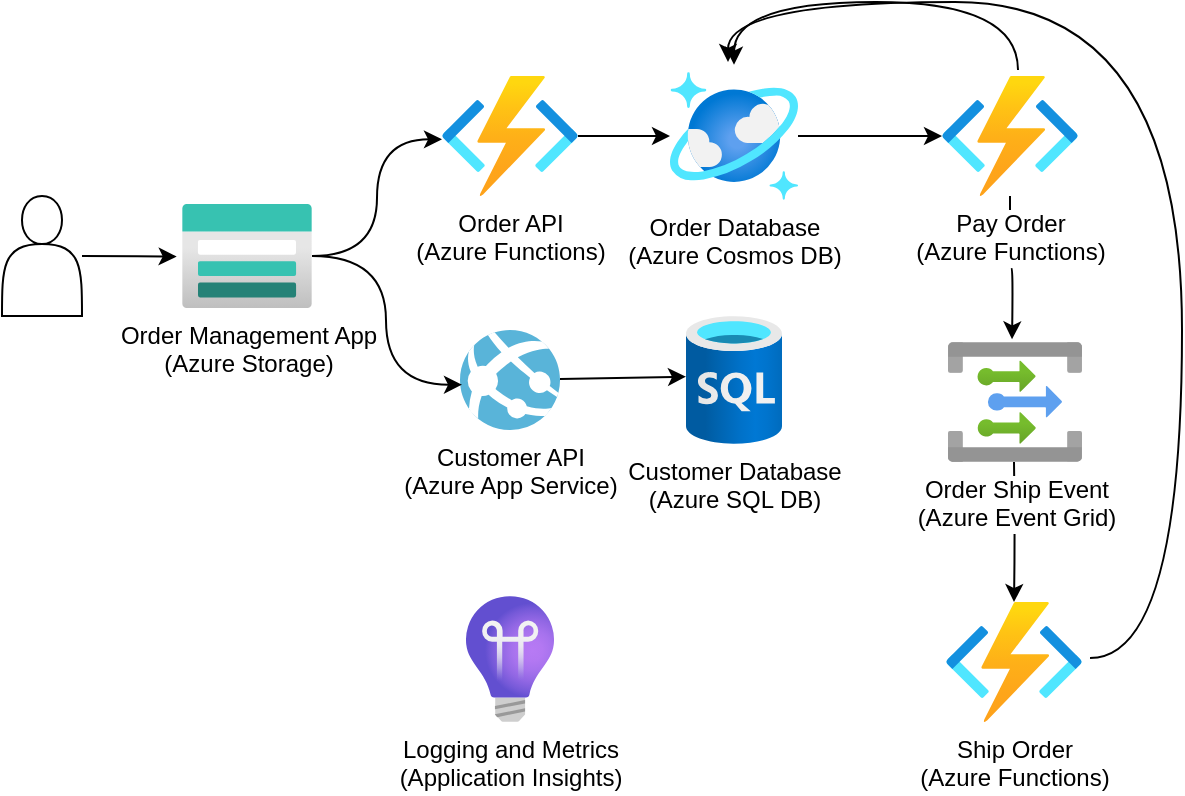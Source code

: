 <mxfile>
    <diagram id="Pct7ndDNtFHMMzXg30rl" name="Logical Architecture">
        <mxGraphModel dx="1714" dy="1069" grid="1" gridSize="10" guides="1" tooltips="1" connect="1" arrows="1" fold="1" page="1" pageScale="1" pageWidth="850" pageHeight="1100" math="0" shadow="0">
            <root>
                <mxCell id="0"/>
                <mxCell id="1" parent="0"/>
                <mxCell id="6" style="edgeStyle=none;html=1;entryX=0;entryY=0.474;entryDx=0;entryDy=0;entryPerimeter=0;" parent="1" source="2" target="7" edge="1">
                    <mxGeometry relative="1" as="geometry">
                        <mxPoint x="300.65" y="239.65" as="targetPoint"/>
                    </mxGeometry>
                </mxCell>
                <mxCell id="2" value="Customer API&lt;br&gt;(Azure App Service)" style="sketch=0;aspect=fixed;html=1;points=[];align=center;image;fontSize=12;image=img/lib/mscae/App_Services.svg;" parent="1" vertex="1">
                    <mxGeometry x="309" y="354" width="50" height="50" as="geometry"/>
                </mxCell>
                <mxCell id="34" style="edgeStyle=orthogonalEdgeStyle;curved=1;html=1;entryX=-0.041;entryY=0.506;entryDx=0;entryDy=0;entryPerimeter=0;" parent="1" source="3" target="30" edge="1">
                    <mxGeometry relative="1" as="geometry"/>
                </mxCell>
                <mxCell id="3" value="" style="shape=actor;whiteSpace=wrap;html=1;" parent="1" vertex="1">
                    <mxGeometry x="80" y="287" width="40" height="60" as="geometry"/>
                </mxCell>
                <mxCell id="7" value="Customer Database&lt;br&gt;(Azure SQL DB)" style="aspect=fixed;html=1;points=[];align=center;image;fontSize=12;image=img/lib/azure2/databases/SQL_Database.svg;" parent="1" vertex="1">
                    <mxGeometry x="422" y="347" width="48" height="64" as="geometry"/>
                </mxCell>
                <mxCell id="12" style="edgeStyle=none;html=1;" parent="1" source="9" target="11" edge="1">
                    <mxGeometry relative="1" as="geometry">
                        <mxPoint x="414" y="257" as="targetPoint"/>
                    </mxGeometry>
                </mxCell>
                <mxCell id="9" value="Order API&lt;br&gt;(Azure Functions)" style="aspect=fixed;html=1;points=[];align=center;image;fontSize=12;image=img/lib/azure2/compute/Function_Apps.svg;" parent="1" vertex="1">
                    <mxGeometry x="300" y="227" width="68" height="60" as="geometry"/>
                </mxCell>
                <mxCell id="17" style="edgeStyle=none;html=1;" parent="1" source="11" target="14" edge="1">
                    <mxGeometry relative="1" as="geometry"/>
                </mxCell>
                <mxCell id="11" value="Order Database&lt;br&gt;(Azure Cosmos DB)" style="aspect=fixed;html=1;points=[];align=center;image;fontSize=12;image=img/lib/azure2/databases/Azure_Cosmos_DB.svg;" parent="1" vertex="1">
                    <mxGeometry x="414" y="225" width="64" height="64" as="geometry"/>
                </mxCell>
                <mxCell id="22" style="edgeStyle=orthogonalEdgeStyle;curved=1;html=1;entryX=0.486;entryY=-0.022;entryDx=0;entryDy=0;entryPerimeter=0;" parent="1" source="14" edge="1">
                    <mxGeometry relative="1" as="geometry">
                        <mxPoint x="585.02" y="358.68" as="targetPoint"/>
                    </mxGeometry>
                </mxCell>
                <mxCell id="23" style="edgeStyle=orthogonalEdgeStyle;curved=1;html=1;entryX=0.5;entryY=-0.057;entryDx=0;entryDy=0;entryPerimeter=0;exitX=0.559;exitY=-0.05;exitDx=0;exitDy=0;exitPerimeter=0;" parent="1" source="14" target="11" edge="1">
                    <mxGeometry relative="1" as="geometry">
                        <mxPoint x="554" y="221" as="sourcePoint"/>
                        <Array as="points">
                            <mxPoint x="588" y="190"/>
                            <mxPoint x="446" y="190"/>
                        </Array>
                    </mxGeometry>
                </mxCell>
                <mxCell id="14" value="Pay Order&lt;br&gt;(Azure Functions)" style="aspect=fixed;html=1;points=[];align=center;image;fontSize=12;image=img/lib/azure2/compute/Function_Apps.svg;" parent="1" vertex="1">
                    <mxGeometry x="550" y="227" width="68" height="60" as="geometry"/>
                </mxCell>
                <mxCell id="26" style="edgeStyle=orthogonalEdgeStyle;curved=1;html=1;" parent="1" target="24" edge="1">
                    <mxGeometry relative="1" as="geometry">
                        <mxPoint x="586" y="420" as="sourcePoint"/>
                    </mxGeometry>
                </mxCell>
                <mxCell id="29" style="edgeStyle=orthogonalEdgeStyle;curved=1;html=1;exitX=1.059;exitY=0.467;exitDx=0;exitDy=0;exitPerimeter=0;" parent="1" source="24" edge="1">
                    <mxGeometry relative="1" as="geometry">
                        <Array as="points">
                            <mxPoint x="670" y="518"/>
                            <mxPoint x="670" y="190"/>
                            <mxPoint x="443" y="190"/>
                        </Array>
                        <mxPoint x="443" y="220" as="targetPoint"/>
                    </mxGeometry>
                </mxCell>
                <mxCell id="24" value="Ship Order&lt;br&gt;(Azure Functions)" style="aspect=fixed;html=1;points=[];align=center;image;fontSize=12;image=img/lib/azure2/compute/Function_Apps.svg;" parent="1" vertex="1">
                    <mxGeometry x="552" y="490" width="68" height="60" as="geometry"/>
                </mxCell>
                <mxCell id="32" style="edgeStyle=orthogonalEdgeStyle;curved=1;html=1;entryX=0;entryY=0.528;entryDx=0;entryDy=0;entryPerimeter=0;" parent="1" source="30" target="9" edge="1">
                    <mxGeometry relative="1" as="geometry"/>
                </mxCell>
                <mxCell id="33" style="edgeStyle=orthogonalEdgeStyle;curved=1;html=1;entryX=0.02;entryY=0.547;entryDx=0;entryDy=0;entryPerimeter=0;" parent="1" source="30" target="2" edge="1">
                    <mxGeometry relative="1" as="geometry"/>
                </mxCell>
                <mxCell id="30" value="Order Management App&lt;br&gt;(Azure Storage)" style="aspect=fixed;html=1;points=[];align=center;image;fontSize=12;image=img/lib/azure2/storage/Storage_Accounts.svg;" parent="1" vertex="1">
                    <mxGeometry x="170" y="291" width="65" height="52" as="geometry"/>
                </mxCell>
                <mxCell id="35" value="Order Ship Event&lt;br&gt;(Azure Event Grid)" style="aspect=fixed;html=1;points=[];align=center;image;fontSize=12;image=img/lib/azure2/integration/Event_Grid_Topics.svg;" parent="1" vertex="1">
                    <mxGeometry x="553" y="360" width="67" height="60" as="geometry"/>
                </mxCell>
                <mxCell id="36" value="Logging and Metrics&lt;br&gt;(Application Insights)" style="aspect=fixed;html=1;points=[];align=center;image;fontSize=12;image=img/lib/azure2/management_governance/Application_Insights.svg;" vertex="1" parent="1">
                    <mxGeometry x="312" y="487" width="44" height="63" as="geometry"/>
                </mxCell>
            </root>
        </mxGraphModel>
    </diagram>
</mxfile>